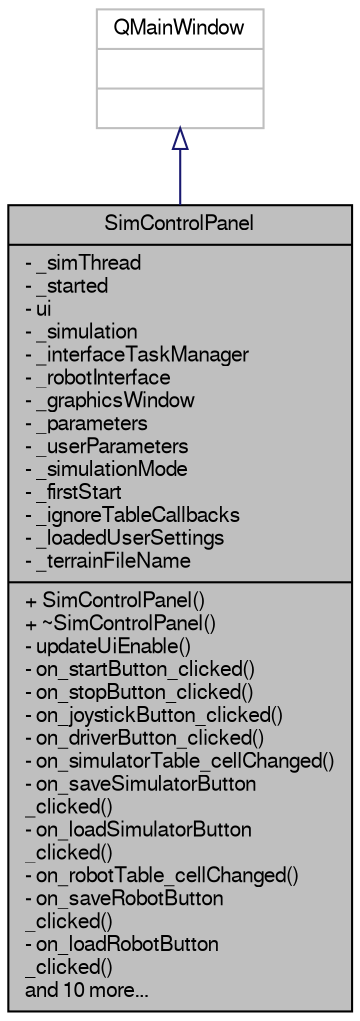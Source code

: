 digraph "SimControlPanel"
{
  edge [fontname="FreeSans",fontsize="10",labelfontname="FreeSans",labelfontsize="10"];
  node [fontname="FreeSans",fontsize="10",shape=record];
  Node1 [label="{SimControlPanel\n|- _simThread\l- _started\l- ui\l- _simulation\l- _interfaceTaskManager\l- _robotInterface\l- _graphicsWindow\l- _parameters\l- _userParameters\l- _simulationMode\l- _firstStart\l- _ignoreTableCallbacks\l- _loadedUserSettings\l- _terrainFileName\l|+ SimControlPanel()\l+ ~SimControlPanel()\l- updateUiEnable()\l- on_startButton_clicked()\l- on_stopButton_clicked()\l- on_joystickButton_clicked()\l- on_driverButton_clicked()\l- on_simulatorTable_cellChanged()\l- on_saveSimulatorButton\l_clicked()\l- on_loadSimulatorButton\l_clicked()\l- on_robotTable_cellChanged()\l- on_saveRobotButton\l_clicked()\l- on_loadRobotButton\l_clicked()\land 10 more...\l}",height=0.2,width=0.4,color="black", fillcolor="grey75", style="filled", fontcolor="black"];
  Node2 -> Node1 [dir="back",color="midnightblue",fontsize="10",style="solid",arrowtail="onormal",fontname="FreeSans"];
  Node2 [label="{QMainWindow\n||}",height=0.2,width=0.4,color="grey75", fillcolor="white", style="filled"];
}
